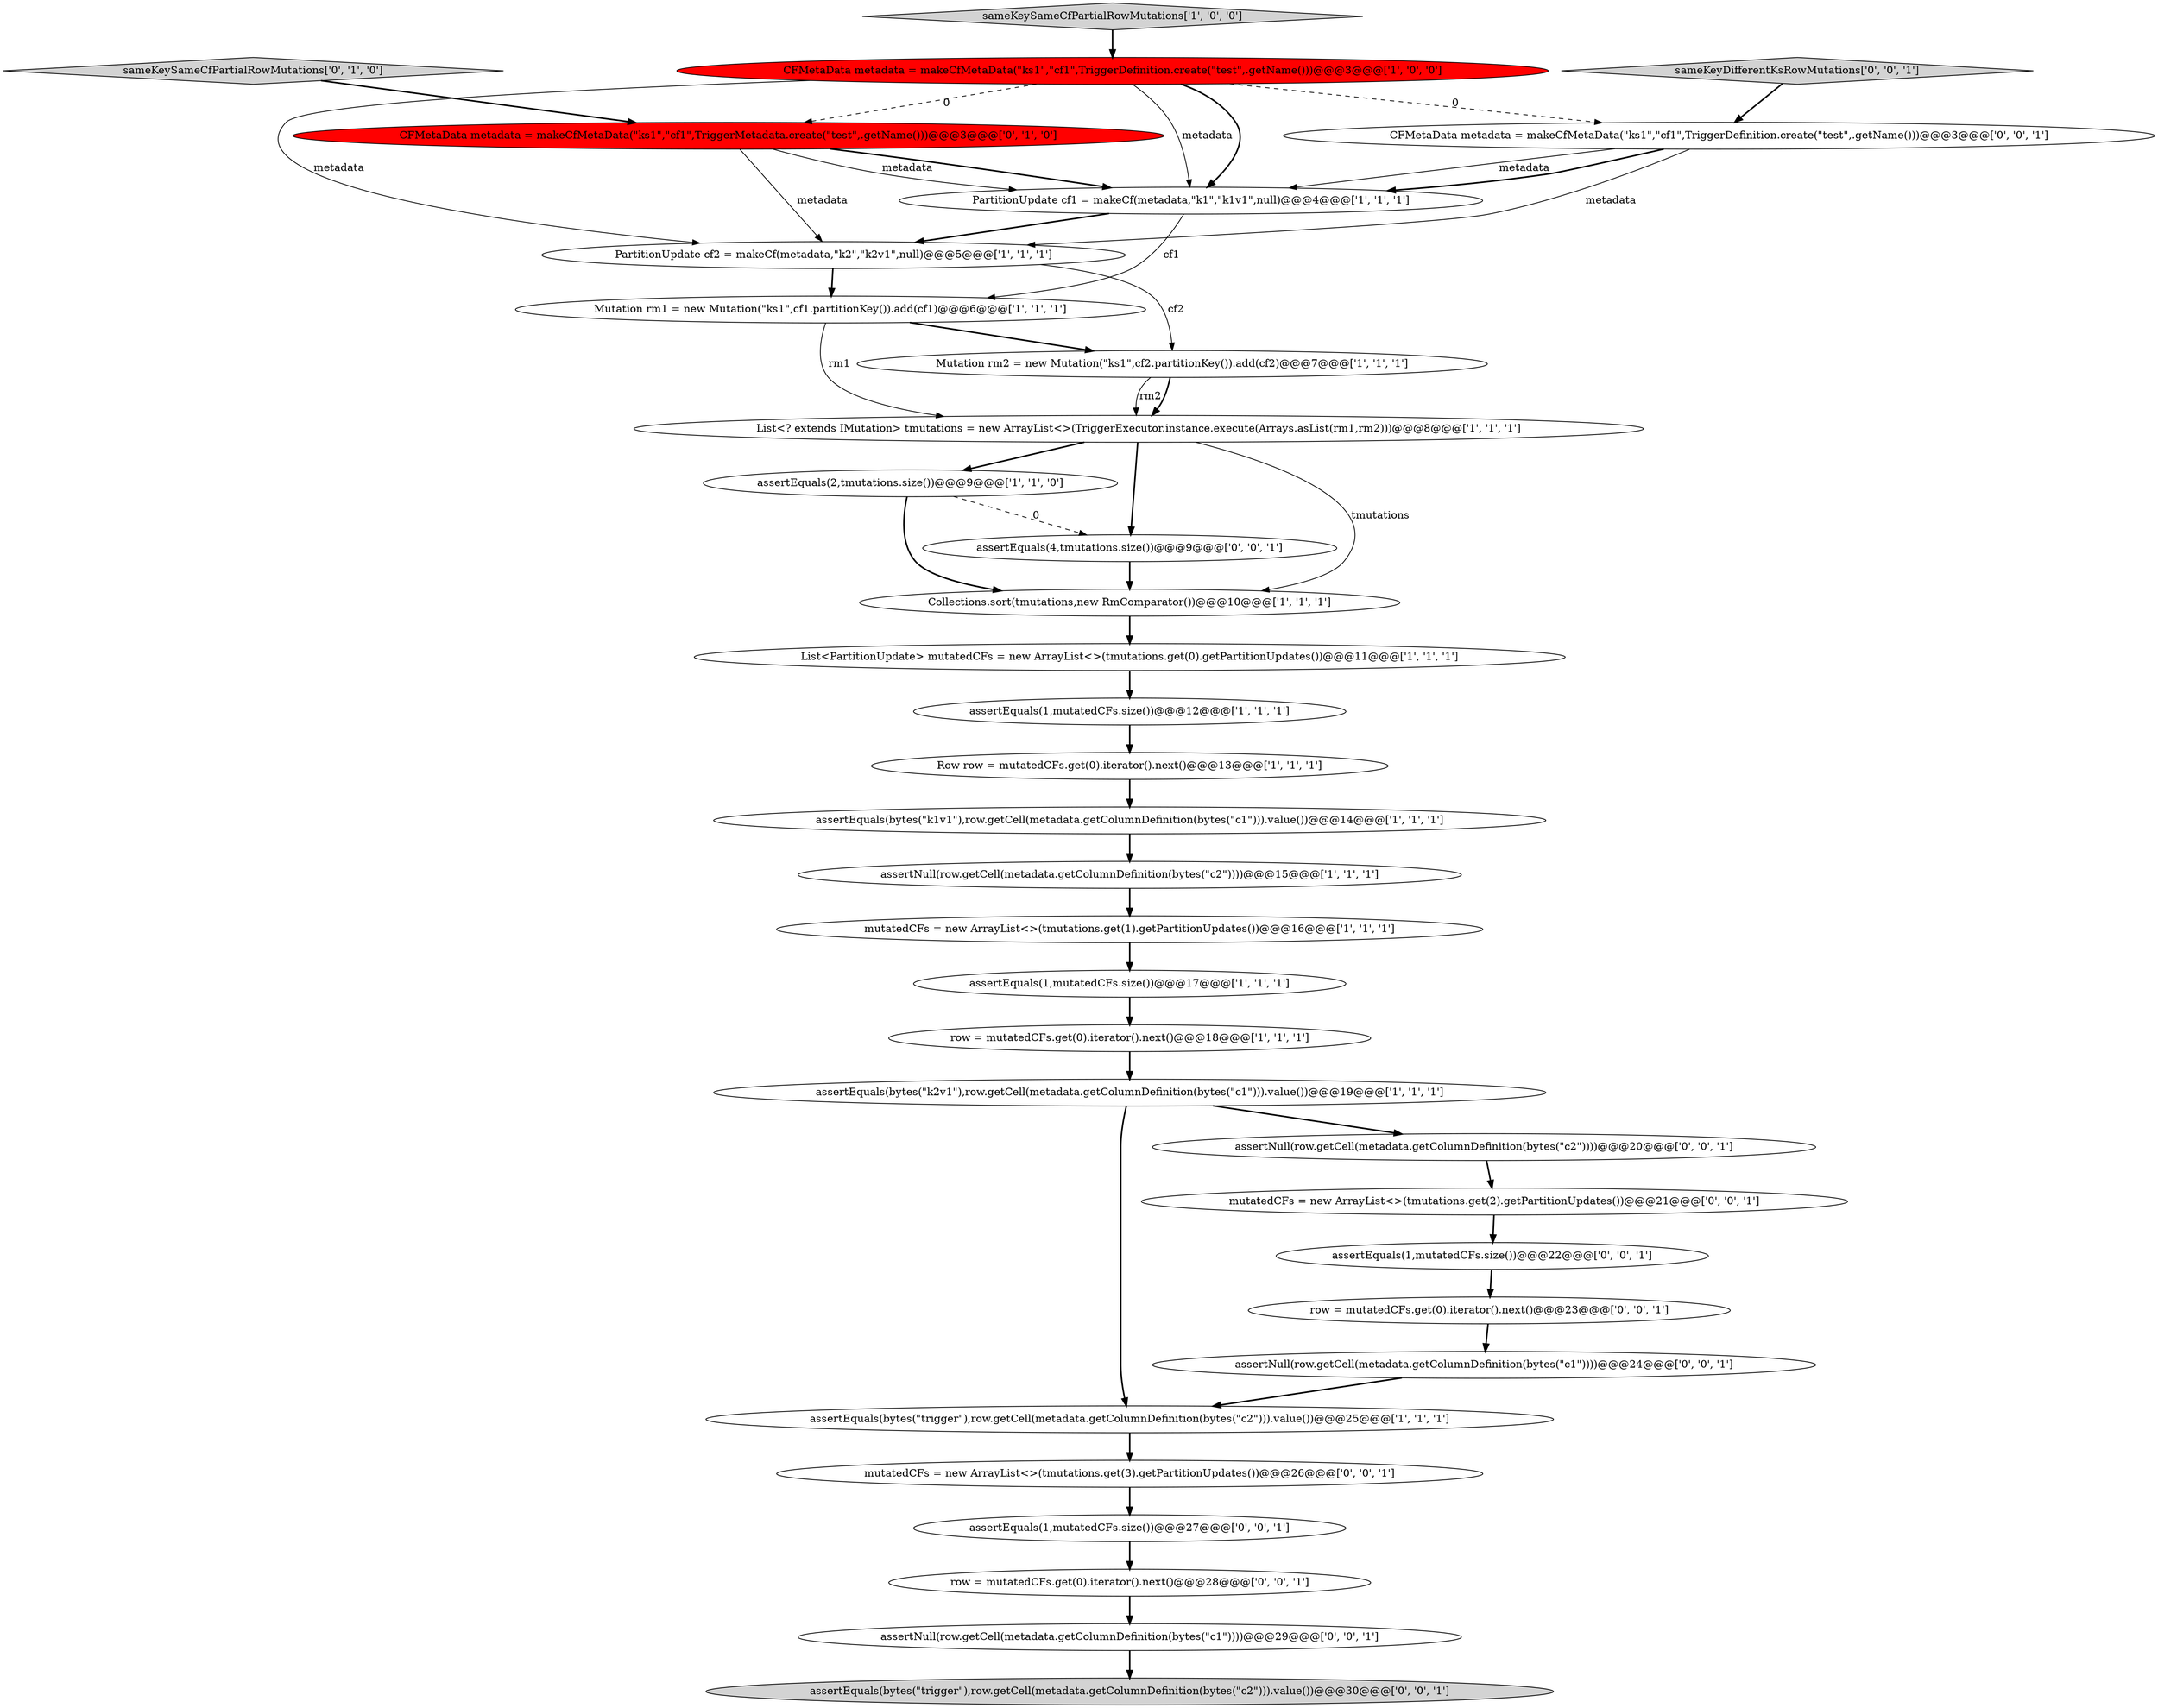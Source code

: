 digraph {
19 [style = filled, label = "CFMetaData metadata = makeCfMetaData(\"ks1\",\"cf1\",TriggerMetadata.create(\"test\",.getName()))@@@3@@@['0', '1', '0']", fillcolor = red, shape = ellipse image = "AAA1AAABBB2BBB"];
11 [style = filled, label = "mutatedCFs = new ArrayList<>(tmutations.get(1).getPartitionUpdates())@@@16@@@['1', '1', '1']", fillcolor = white, shape = ellipse image = "AAA0AAABBB1BBB"];
17 [style = filled, label = "assertEquals(1,mutatedCFs.size())@@@17@@@['1', '1', '1']", fillcolor = white, shape = ellipse image = "AAA0AAABBB1BBB"];
31 [style = filled, label = "row = mutatedCFs.get(0).iterator().next()@@@28@@@['0', '0', '1']", fillcolor = white, shape = ellipse image = "AAA0AAABBB3BBB"];
14 [style = filled, label = "PartitionUpdate cf1 = makeCf(metadata,\"k1\",\"k1v1\",null)@@@4@@@['1', '1', '1']", fillcolor = white, shape = ellipse image = "AAA0AAABBB1BBB"];
2 [style = filled, label = "assertEquals(2,tmutations.size())@@@9@@@['1', '1', '0']", fillcolor = white, shape = ellipse image = "AAA0AAABBB1BBB"];
5 [style = filled, label = "Mutation rm2 = new Mutation(\"ks1\",cf2.partitionKey()).add(cf2)@@@7@@@['1', '1', '1']", fillcolor = white, shape = ellipse image = "AAA0AAABBB1BBB"];
25 [style = filled, label = "assertEquals(bytes(\"trigger\"),row.getCell(metadata.getColumnDefinition(bytes(\"c2\"))).value())@@@30@@@['0', '0', '1']", fillcolor = lightgray, shape = ellipse image = "AAA0AAABBB3BBB"];
1 [style = filled, label = "assertEquals(bytes(\"k1v1\"),row.getCell(metadata.getColumnDefinition(bytes(\"c1\"))).value())@@@14@@@['1', '1', '1']", fillcolor = white, shape = ellipse image = "AAA0AAABBB1BBB"];
12 [style = filled, label = "Mutation rm1 = new Mutation(\"ks1\",cf1.partitionKey()).add(cf1)@@@6@@@['1', '1', '1']", fillcolor = white, shape = ellipse image = "AAA0AAABBB1BBB"];
27 [style = filled, label = "assertNull(row.getCell(metadata.getColumnDefinition(bytes(\"c2\"))))@@@20@@@['0', '0', '1']", fillcolor = white, shape = ellipse image = "AAA0AAABBB3BBB"];
21 [style = filled, label = "sameKeyDifferentKsRowMutations['0', '0', '1']", fillcolor = lightgray, shape = diamond image = "AAA0AAABBB3BBB"];
28 [style = filled, label = "assertNull(row.getCell(metadata.getColumnDefinition(bytes(\"c1\"))))@@@29@@@['0', '0', '1']", fillcolor = white, shape = ellipse image = "AAA0AAABBB3BBB"];
20 [style = filled, label = "sameKeySameCfPartialRowMutations['0', '1', '0']", fillcolor = lightgray, shape = diamond image = "AAA0AAABBB2BBB"];
4 [style = filled, label = "PartitionUpdate cf2 = makeCf(metadata,\"k2\",\"k2v1\",null)@@@5@@@['1', '1', '1']", fillcolor = white, shape = ellipse image = "AAA0AAABBB1BBB"];
26 [style = filled, label = "assertEquals(4,tmutations.size())@@@9@@@['0', '0', '1']", fillcolor = white, shape = ellipse image = "AAA0AAABBB3BBB"];
22 [style = filled, label = "assertEquals(1,mutatedCFs.size())@@@22@@@['0', '0', '1']", fillcolor = white, shape = ellipse image = "AAA0AAABBB3BBB"];
32 [style = filled, label = "mutatedCFs = new ArrayList<>(tmutations.get(3).getPartitionUpdates())@@@26@@@['0', '0', '1']", fillcolor = white, shape = ellipse image = "AAA0AAABBB3BBB"];
10 [style = filled, label = "Row row = mutatedCFs.get(0).iterator().next()@@@13@@@['1', '1', '1']", fillcolor = white, shape = ellipse image = "AAA0AAABBB1BBB"];
16 [style = filled, label = "assertEquals(bytes(\"trigger\"),row.getCell(metadata.getColumnDefinition(bytes(\"c2\"))).value())@@@25@@@['1', '1', '1']", fillcolor = white, shape = ellipse image = "AAA0AAABBB1BBB"];
3 [style = filled, label = "List<PartitionUpdate> mutatedCFs = new ArrayList<>(tmutations.get(0).getPartitionUpdates())@@@11@@@['1', '1', '1']", fillcolor = white, shape = ellipse image = "AAA0AAABBB1BBB"];
8 [style = filled, label = "assertEquals(bytes(\"k2v1\"),row.getCell(metadata.getColumnDefinition(bytes(\"c1\"))).value())@@@19@@@['1', '1', '1']", fillcolor = white, shape = ellipse image = "AAA0AAABBB1BBB"];
13 [style = filled, label = "row = mutatedCFs.get(0).iterator().next()@@@18@@@['1', '1', '1']", fillcolor = white, shape = ellipse image = "AAA0AAABBB1BBB"];
33 [style = filled, label = "assertEquals(1,mutatedCFs.size())@@@27@@@['0', '0', '1']", fillcolor = white, shape = ellipse image = "AAA0AAABBB3BBB"];
18 [style = filled, label = "CFMetaData metadata = makeCfMetaData(\"ks1\",\"cf1\",TriggerDefinition.create(\"test\",.getName()))@@@3@@@['1', '0', '0']", fillcolor = red, shape = ellipse image = "AAA1AAABBB1BBB"];
0 [style = filled, label = "List<? extends IMutation> tmutations = new ArrayList<>(TriggerExecutor.instance.execute(Arrays.asList(rm1,rm2)))@@@8@@@['1', '1', '1']", fillcolor = white, shape = ellipse image = "AAA0AAABBB1BBB"];
29 [style = filled, label = "mutatedCFs = new ArrayList<>(tmutations.get(2).getPartitionUpdates())@@@21@@@['0', '0', '1']", fillcolor = white, shape = ellipse image = "AAA0AAABBB3BBB"];
30 [style = filled, label = "CFMetaData metadata = makeCfMetaData(\"ks1\",\"cf1\",TriggerDefinition.create(\"test\",.getName()))@@@3@@@['0', '0', '1']", fillcolor = white, shape = ellipse image = "AAA0AAABBB3BBB"];
15 [style = filled, label = "Collections.sort(tmutations,new RmComparator())@@@10@@@['1', '1', '1']", fillcolor = white, shape = ellipse image = "AAA0AAABBB1BBB"];
24 [style = filled, label = "row = mutatedCFs.get(0).iterator().next()@@@23@@@['0', '0', '1']", fillcolor = white, shape = ellipse image = "AAA0AAABBB3BBB"];
6 [style = filled, label = "sameKeySameCfPartialRowMutations['1', '0', '0']", fillcolor = lightgray, shape = diamond image = "AAA0AAABBB1BBB"];
23 [style = filled, label = "assertNull(row.getCell(metadata.getColumnDefinition(bytes(\"c1\"))))@@@24@@@['0', '0', '1']", fillcolor = white, shape = ellipse image = "AAA0AAABBB3BBB"];
7 [style = filled, label = "assertNull(row.getCell(metadata.getColumnDefinition(bytes(\"c2\"))))@@@15@@@['1', '1', '1']", fillcolor = white, shape = ellipse image = "AAA0AAABBB1BBB"];
9 [style = filled, label = "assertEquals(1,mutatedCFs.size())@@@12@@@['1', '1', '1']", fillcolor = white, shape = ellipse image = "AAA0AAABBB1BBB"];
18->14 [style = solid, label="metadata"];
8->16 [style = bold, label=""];
23->16 [style = bold, label=""];
7->11 [style = bold, label=""];
0->26 [style = bold, label=""];
12->5 [style = bold, label=""];
19->4 [style = solid, label="metadata"];
18->30 [style = dashed, label="0"];
6->18 [style = bold, label=""];
30->14 [style = solid, label="metadata"];
0->2 [style = bold, label=""];
0->15 [style = solid, label="tmutations"];
14->12 [style = solid, label="cf1"];
30->4 [style = solid, label="metadata"];
16->32 [style = bold, label=""];
9->10 [style = bold, label=""];
21->30 [style = bold, label=""];
18->19 [style = dashed, label="0"];
15->3 [style = bold, label=""];
1->7 [style = bold, label=""];
32->33 [style = bold, label=""];
3->9 [style = bold, label=""];
5->0 [style = solid, label="rm2"];
19->14 [style = bold, label=""];
5->0 [style = bold, label=""];
12->0 [style = solid, label="rm1"];
4->5 [style = solid, label="cf2"];
2->15 [style = bold, label=""];
26->15 [style = bold, label=""];
4->12 [style = bold, label=""];
30->14 [style = bold, label=""];
11->17 [style = bold, label=""];
33->31 [style = bold, label=""];
28->25 [style = bold, label=""];
17->13 [style = bold, label=""];
31->28 [style = bold, label=""];
29->22 [style = bold, label=""];
27->29 [style = bold, label=""];
13->8 [style = bold, label=""];
22->24 [style = bold, label=""];
20->19 [style = bold, label=""];
10->1 [style = bold, label=""];
8->27 [style = bold, label=""];
18->4 [style = solid, label="metadata"];
2->26 [style = dashed, label="0"];
18->14 [style = bold, label=""];
19->14 [style = solid, label="metadata"];
14->4 [style = bold, label=""];
24->23 [style = bold, label=""];
}
